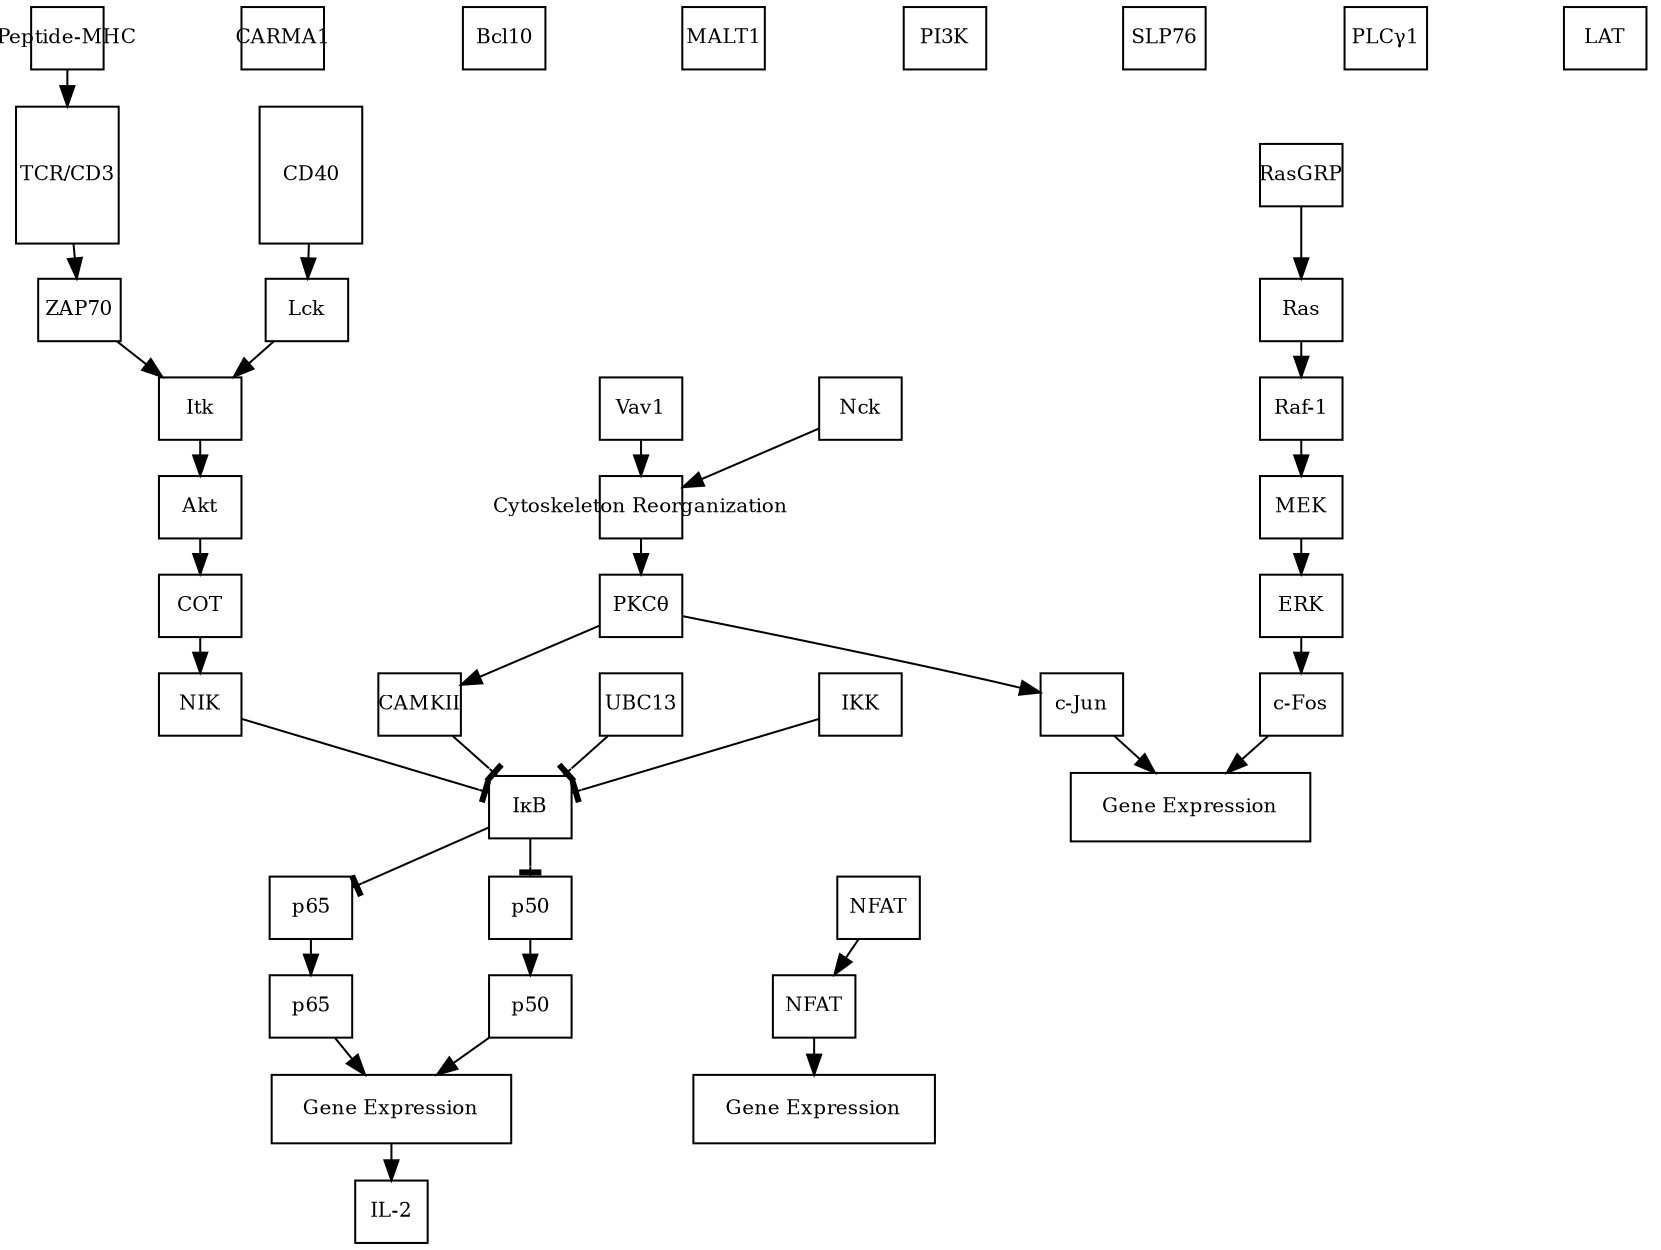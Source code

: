 digraph G {
  /*
   * Name: TCR Signaling
   * Author: Jonathan Karr
   * Generator: NetworkAnalyzer
   * Generated: Tue Mar 31 2009 09:43:31 PM
   */

  size="11.11111111111111,8.333333333333334!";
  clusterrank=global;
  nodesep=0.75;
  ranksep=0.25;
  rankdir=TB;
  center=true;
  ratio="fill";
  margin=0;
  fontname=Arial;
  charset=latin1;

  node [fixedsize="true"];
  edge [color="#000000"];

  subgraph "cluster_compartment_Media" {
    style=invis
    "Peptide_MHC" [label="Peptide-MHC",comments="",shape="box",class="filled",fillcolor="#FF9966",color="#000000",fontsize="10",pos="1.5840277777777778,0.41944444444444445",width="0.49513888888888896",height="0.4298611111111111"];
     
  }

  subgraph "cluster_compartment_Cytosol" {
    style=invis
    "Lck" [label="Lck",comments="CD40",shape="box",class="filled",fillcolor="#99FF99",color="#000000",fontsize="10",pos="1.5104166666666667,2.504861111111111",width="0.5687500000000001",height="0.4305555555555556"];
    "ZAP70" [label="ZAP70",comments="TCR_CD3",shape="box",class="filled",fillcolor="#99FF99",color="#000000",fontsize="10",pos="2.089583333333333,2.3409722222222222",width="0.5687500000000001",height="0.4305555555555556"];
    "Itk" [label="Itk",comments="Lck && ZAP70",shape="box",class="filled",fillcolor="#99FF99",color="#000000",fontsize="10",pos="3.2381944444444444,2.3270833333333334",width="0.5694444444444444",height="0.4305555555555556"];
    "Akt" [label="Akt",comments="Itk",shape="box",class="filled",fillcolor="#99FF99",color="#000000",fontsize="10",pos="7.504166666666666,2.042361111111111",width="0.5687500000000001",height="0.43125"];
    "NFAT_cytoplasm" [label="NFAT",comments="",shape="box",class="filled",fillcolor="#9966FF",color="#000000",fontsize="10",pos="1.6569444444444443,4.833333333333333",width="0.5694444444444444",height="0.4305555555555556"];
    "p50_cytoplasm" [label="p50",comments="!IkB",shape="box",class="filled",fillcolor="#9966FF",color="#000000",fontsize="10",pos="8.361805555555556,5.082638888888889",width="0.5694444444444444",height="0.4305555555555556"];
    "p65_cytoplasm" [label="p65",comments="!IkB",shape="box",class="filled",fillcolor="#9966FF",color="#000000",fontsize="10",pos="8.806249999999999,5.060416666666667",width="0.5694444444444444",height="0.4305555555555556"];
    "IkB" [label="I&#954;B",comments="!(IKK && NIK && CAMKII && UBC13)",shape="box",class="filled",fillcolor="#99FF99",color="#000000",fontsize="10",pos="8.549305555555556,4.354861111111111",width="0.5694444444444444",height="0.43125"];
    "IKK" [label="IKK",comments="",shape="box",class="filled",fillcolor="#99FF99",color="#000000",fontsize="10",pos="8.361805555555556,2.2652777777777775",width="0.5694444444444444",height="0.4305555555555556"];
    "RasGRP" [label="RasGRP",comments="",shape="box",class="filled",fillcolor="#99FF99",color="#000000",fontsize="10",pos="5.401388888888889,3.1868055555555554",width="0.5694444444444444",height="0.4305555555555556"];
    "Ras" [label="Ras",comments="RasGRP",shape="box",class="filled",fillcolor="#99FF99",color="#000000",fontsize="10",pos="5.3805555555555555,3.796527777777778",width="0.5694444444444444",height="0.43125"];
    "Raf_1" [label="Raf-1",comments="Ras",shape="box",class="filled",fillcolor="#99FF99",color="#000000",fontsize="10",pos="5.411111111111111,4.427777777777778",width="0.5687500000000001",height="0.4305555555555556"];
    "MEK" [label="MEK",comments="Raf_1",shape="box",class="filled",fillcolor="#99FF99",color="#000000",fontsize="10",pos="5.420138888888889,5.140277777777778",width="0.5694444444444444",height="0.4305555555555556"];
    "ERK" [label="ERK",comments="MEK",shape="box",class="filled",fillcolor="#99FF99",color="#000000",fontsize="10",pos="5.438888888888889,5.804861111111111",width="0.5694444444444444",height="0.4305555555555556"];
    "PKCt" [label="PKC&#952;",comments="cytoskeleton_reorganization",shape="box",class="filled",fillcolor="#33CCFF",color="#000000",fontsize="10",pos="7.876388888888889,1.8930555555555557",width="0.5694444444444444",height="0.43125"];
    "COT" [label="COT",comments="Akt",shape="box",class="filled",fillcolor="#99FF99",color="#000000",fontsize="10",pos="7.1187499999999995,2.9305555555555554",width="0.5694444444444444",height="0.43125"];
    "NIK" [label="NIK",comments="COT",shape="box",class="filled",fillcolor="#99FF99",color="#000000",fontsize="10",pos="7.522916666666666,3.658333333333333",width="0.5687500000000001",height="0.4305555555555556"];
    "CAMKII" [label="CAMKII",comments="PKCt",shape="box",class="filled",fillcolor="#99FF99",color="#000000",fontsize="10",pos="7.807638888888889,2.84375",width="0.5687500000000001",height="0.43125"];
    "CARMA1" [label="CARMA1",comments="",shape="box",class="filled",fillcolor="#33CCFF",color="#000000",fontsize="10",pos="8.340972222222222,1.8729166666666666",width="0.5694444444444444",height="0.4305555555555556"];
    "Bcl10" [label="Bcl10",comments="",shape="box",class="filled",fillcolor="#33CCFF",color="#000000",fontsize="10",pos="8.847916666666666,1.8784722222222223",width="0.5694444444444444",height="0.4305555555555556"];
    "MALT1" [label="MALT1",comments="",shape="box",class="filled",fillcolor="#99FF99",color="#000000",fontsize="10",pos="9.111805555555556,2.189583333333333",width="0.5694444444444444",height="0.4305555555555556"];
    "UBC13" [label="UBC13",comments="",shape="box",class="filled",fillcolor="#99FF99",color="#000000",fontsize="10",pos="9.330555555555556,2.476388888888889",width="0.5687500000000001",height="0.43125"];
    "PI3K" [label="PI3K",comments="",shape="box",class="filled",fillcolor="#99FF99",color="#000000",fontsize="10",pos="4.152083333333334,2.1861111111111113",width="0.5687500000000001",height="0.43125"];
    "Nck" [label="Nck",comments="",shape="box",class="filled",fillcolor="#99FF99",color="#000000",fontsize="10",pos="3.861111111111111,2.7270833333333333",width="0.5694444444444444",height="0.4305555555555556"];
    "Vav1" [label="Vav1",comments="",shape="box",class="filled",fillcolor="#99FF99",color="#000000",fontsize="10",pos="3.644444444444444,3.0083333333333333",width="0.5687500000000001",height="0.43125"];
    "SLP76" [label="SLP76",comments="",shape="box",class="filled",fillcolor="#99FF99",color="#000000",fontsize="10",pos="3.457638888888889,2.6354166666666665",width="0.5694444444444444",height="0.43125"];
    "PLCy1" [label="PLC&#947;1",comments="",shape="box",class="filled",fillcolor="#33CCFF",color="#000000",fontsize="10",pos="3.3444444444444446,1.9229166666666666",width="0.5694444444444444",height="0.43125"];
    "LAT" [label="LAT",comments="",shape="box",class="filled",fillcolor="#33CCFF",color="#000000",fontsize="10",pos="3.8152777777777778,1.9319444444444445",width="0.5687500000000001",height="0.4305555555555556"];
    "cytoskeleton_reorganization" [label="Cytoskeleton Reorganization",comments="Nck && Vav1",shape="box",class="filled",fillcolor="#FFFFFF",color="#000000",fontsize="10",pos="5.500694444444445,2.570138888888889",width="0.5687500000000001",height="0.4305555555555556"];
     "Lck"->"Itk" [arrowhead="normal"];
    "ZAP70"->"Itk" [arrowhead="normal"];
    "Itk"->"Akt" [arrowhead="normal"];
    "IkB"->"p50_cytoplasm" [arrowhead="tee"];
    "IkB"->"p65_cytoplasm" [arrowhead="tee"];
    "IKK"->"IkB" [arrowhead="tee"];
    "NIK"->"IkB" [arrowhead="tee"];
    "CAMKII"->"IkB" [arrowhead="tee"];
    "UBC13"->"IkB" [arrowhead="tee"];
    "RasGRP"->"Ras" [arrowhead="normal"];
    "Ras"->"Raf_1" [arrowhead="normal"];
    "Raf_1"->"MEK" [arrowhead="normal"];
    "MEK"->"ERK" [arrowhead="normal"];
    "cytoskeleton_reorganization"->"PKCt" [arrowhead="normal"];
    "Akt"->"COT" [arrowhead="normal"];
    "COT"->"NIK" [arrowhead="normal"];
    "PKCt"->"CAMKII" [arrowhead="normal"];
    "Nck"->"cytoskeleton_reorganization" [arrowhead="normal"];
    "Vav1"->"cytoskeleton_reorganization" [arrowhead="normal"];
  }

  subgraph "cluster_compartment_Nucleus" {
    style=invis
    "NFAT_nucleus" [label="NFAT",comments="NFAT_cytoplasm",shape="box",class="filled",fillcolor="#9966FF",color="#000000",fontsize="10",pos="1.6743055555555555,7.217361111111111",width="0.5687500000000001",height="0.4305555555555556"];
    "c_Fos" [label="c-Fos",comments="ERK",shape="box",class="filled",fillcolor="#9966FF",color="#000000",fontsize="10",pos="5.362500000000001,7.219444444444444",width="0.5687500000000001",height="0.4305555555555556"];
    "c_Jun" [label="c-Jun",comments="PKCt",shape="box",class="filled",fillcolor="#9966FF",color="#000000",fontsize="10",pos="5.852083333333334,7.188194444444444",width="0.5694444444444444",height="0.43125"];
    "p50_nucleus" [label="p50",comments="p50_cytoplasm",shape="box",class="filled",fillcolor="#9966FF",color="#000000",fontsize="10",pos="8.420833333333333,7.1395833333333325",width="0.5687500000000001",height="0.4305555555555556"];
    "p65_nucleus" [label="p65",comments="p65_cytoplasm",shape="box",class="filled",fillcolor="#9966FF",color="#000000",fontsize="10",pos="8.861805555555556,7.16736111111111",width="0.5694444444444444",height="0.43125"];
    "gene_expression_NFAT" [label="Gene Expression",comments="NFAT_nucleus",shape="box",class="filled",fillcolor="#999999",color="#000000",fontsize="10",pos="1.6930555555555555,7.921527777777778",width="1.6597222222222223",height="0.4708333333333333"];
    "gene_expression_ap1" [label="Gene Expression",comments="c_Fos && c_Jun",shape="box",class="filled",fillcolor="#999999",color="#000000",fontsize="10",pos="5.529166666666667,7.94861111111111",width="1.6590277777777778",height="0.47013888888888883"];
    "gene_expression_nfkb" [label="Gene Expression",comments="p50_nucleus && p65_nucleus",shape="box",class="filled",fillcolor="#999999",color="#000000",fontsize="10",pos="8.580555555555556,7.896527777777777",width="1.6590277777777778",height="0.4708333333333333"];
    "IL_2" [label="IL-2",comments="gene_expression_nfkb",shape="box",class="filled",fillcolor="#FF9966",color="#000000",fontsize="10",pos="10.408333333333333,7.8805555555555555",width="0.49513888888888896",height="0.4305555555555556"];
     "NFAT_nucleus"->"gene_expression_NFAT" [arrowhead="normal"];
    "c_Fos"->"gene_expression_ap1" [arrowhead="normal"];
    "c_Jun"->"gene_expression_ap1" [arrowhead="normal"];
    "p50_nucleus"->"gene_expression_nfkb" [arrowhead="normal"];
    "p65_nucleus"->"gene_expression_nfkb" [arrowhead="normal"];
    "gene_expression_nfkb"->"IL_2" [arrowhead="normal"];
  }

  subgraph "cluster_membrane_Media-Cytosol" {
    style=invis
    "CD40" [label="CD40",comments="",shape="box",class="filled",fillcolor="#FF3333",color="#000000",fontsize="10",pos="0.8444444444444444,1.5305555555555557",width="0.7083333333333334",height="0.9402777777777778"];
    "TCR_CD3" [label="TCR/CD3",comments="Peptide_MHC",shape="box",class="filled",fillcolor="#FF3333",color="#000000",fontsize="10",pos="1.6368055555555554,1.4923611111111112",width="0.7090277777777777",height="0.9402777777777778"];
    
  }
  {rank=same;CD40;TCR_CD3}

  subgraph "cluster_membrane_Cytosol-Nucleus" {
    style=invis
    "hidden3" [style="invis",label="",shape="plaintext",fixedsize="true",width="0.01",height="0.3541666666666667"];
    
  }
  {rank=same;}

  "Peptide_MHC"->"TCR_CD3" [arrowhead="normal"];
  "CD40"->"Lck" [arrowhead="normal"];
  "TCR_CD3"->"ZAP70" [arrowhead="normal"];
  "NFAT_cytoplasm"->"NFAT_nucleus" [arrowhead="normal"];
  "ERK"->"c_Fos" [arrowhead="normal"];
  "PKCt"->"c_Jun" [arrowhead="normal"];
  "p50_cytoplasm"->"p50_nucleus" [arrowhead="normal"];
  "p65_cytoplasm"->"p65_nucleus" [arrowhead="normal"];
  "IkB"->"hidden3" [style="invis"];
  "hidden3"->"NFAT_nucleus" [style="invis"];
}